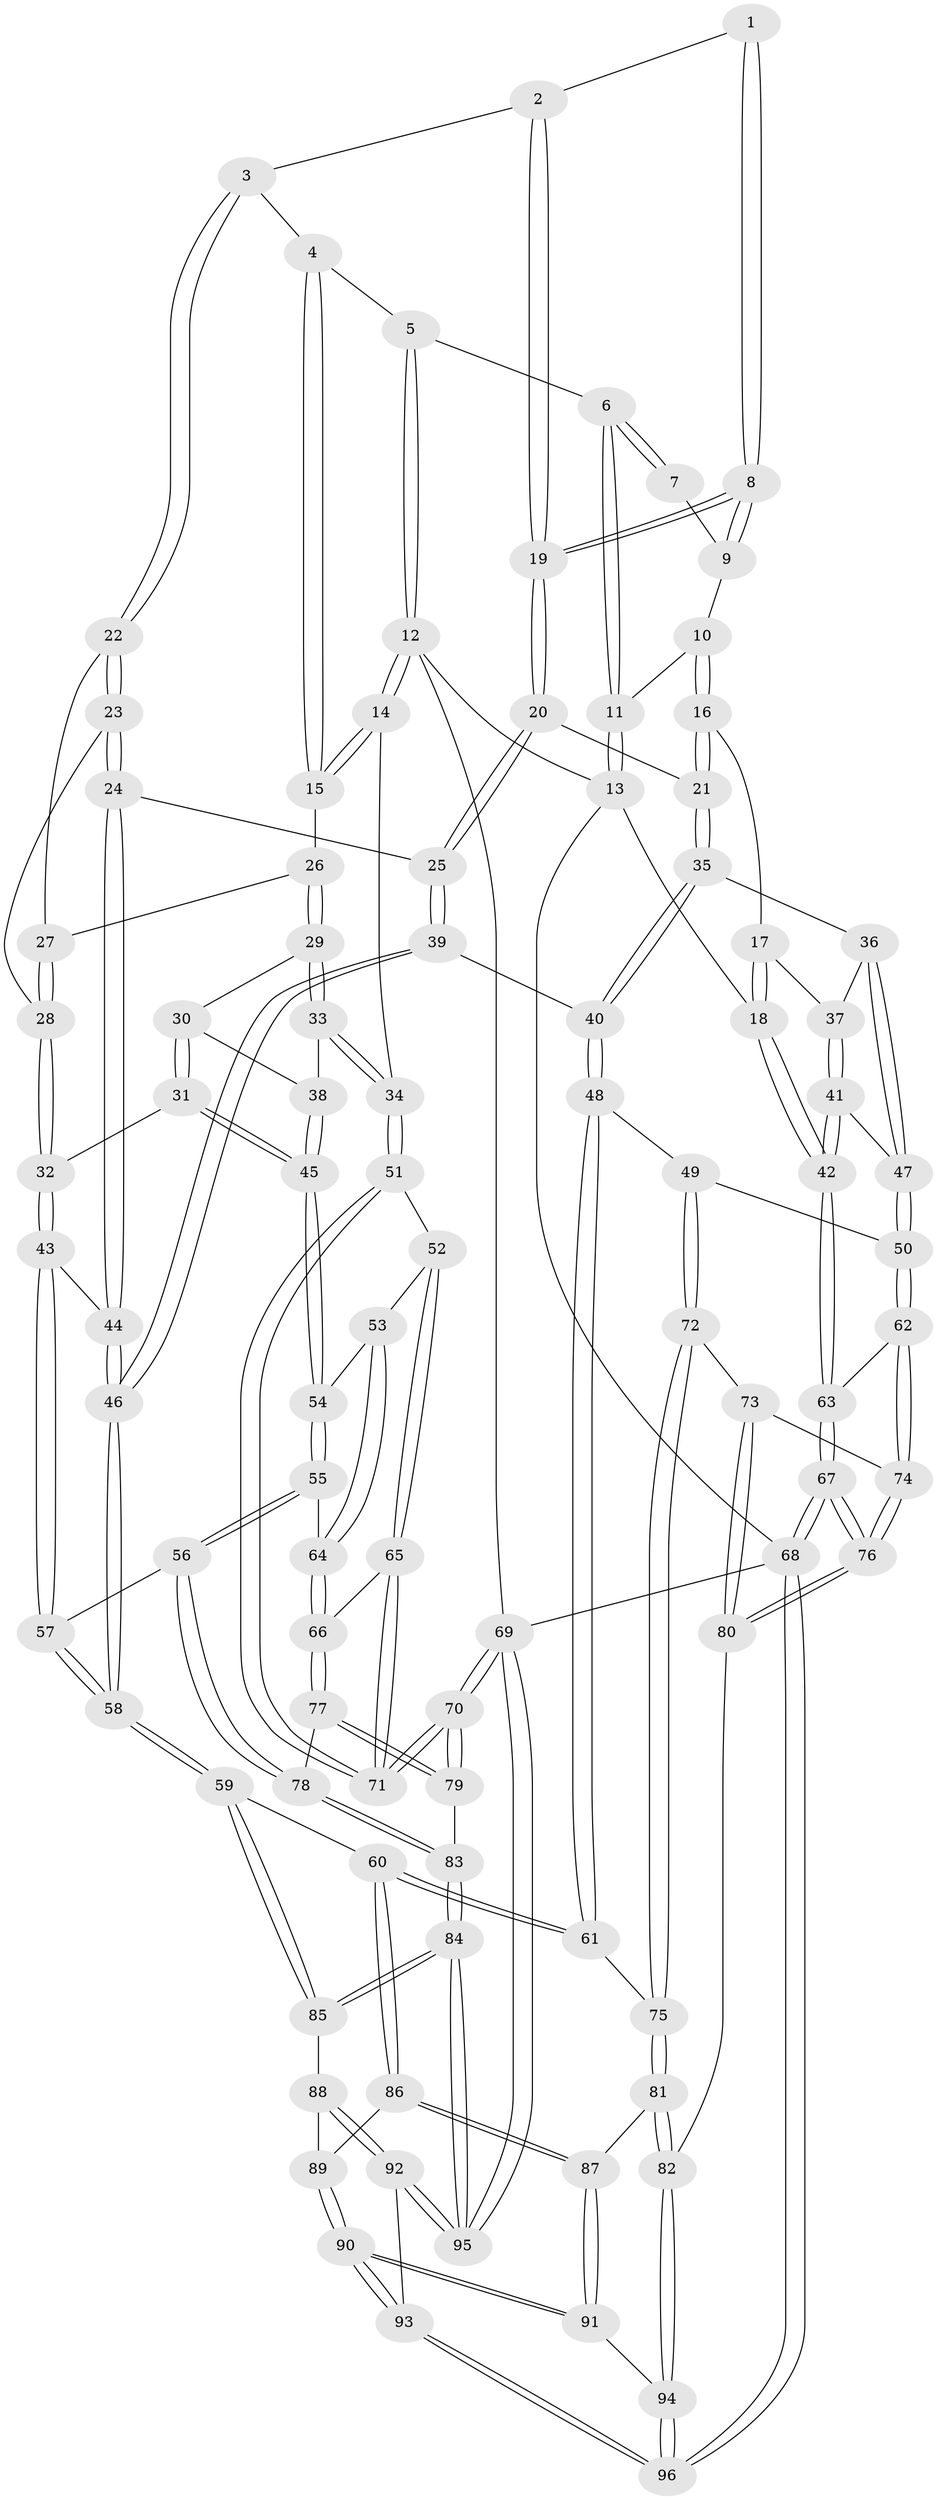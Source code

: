 // Generated by graph-tools (version 1.1) at 2025/11/02/27/25 16:11:51]
// undirected, 96 vertices, 237 edges
graph export_dot {
graph [start="1"]
  node [color=gray90,style=filled];
  1 [pos="+0.449658882863014+0"];
  2 [pos="+0.6070657741892614+0.09902556303703139"];
  3 [pos="+0.6177084594561045+0.09887498255850069"];
  4 [pos="+0.7784229240832728+0"];
  5 [pos="+0.7820360541408384+0"];
  6 [pos="+0.3293636252197642+0"];
  7 [pos="+0.3726212170352855+0"];
  8 [pos="+0.5199456384686361+0.12782774367321148"];
  9 [pos="+0.4738291879311455+0.09224553618569191"];
  10 [pos="+0.31688484113025994+0.029834986648469924"];
  11 [pos="+0.27556386966532664+0"];
  12 [pos="+1+0"];
  13 [pos="+0+0"];
  14 [pos="+1+0.10063890759690976"];
  15 [pos="+0.8270705124066223+0.061511784551259704"];
  16 [pos="+0.3260205039579867+0.12202121497190857"];
  17 [pos="+0.20229062900494532+0.20818313092765087"];
  18 [pos="+0+0.16348236237761327"];
  19 [pos="+0.5211681168786523+0.1299150415478608"];
  20 [pos="+0.4674718402481209+0.19418700697899713"];
  21 [pos="+0.3902997093270166+0.19646751735059292"];
  22 [pos="+0.6308141812729076+0.17673670956475201"];
  23 [pos="+0.6048344776189857+0.2569797635420246"];
  24 [pos="+0.577022681935038+0.2764736518566886"];
  25 [pos="+0.5496291794647912+0.2716366481652592"];
  26 [pos="+0.8376524429760279+0.13855268003163645"];
  27 [pos="+0.7354274479765962+0.20672891075293826"];
  28 [pos="+0.7014523942936793+0.275421829761905"];
  29 [pos="+0.8476840194727067+0.15490957982781922"];
  30 [pos="+0.8477253696106442+0.17908012872068396"];
  31 [pos="+0.7843942190273656+0.3488973800362679"];
  32 [pos="+0.747927919563251+0.3586949496312678"];
  33 [pos="+1+0.24719119455353966"];
  34 [pos="+1+0.2737607478723579"];
  35 [pos="+0.36762850268597425+0.28997077407938465"];
  36 [pos="+0.3466172291637568+0.2952431430755624"];
  37 [pos="+0.22393742015663748+0.26618279662724575"];
  38 [pos="+0.9062891515544987+0.2952234974789555"];
  39 [pos="+0.4488828017062661+0.3834234043343777"];
  40 [pos="+0.41341796048435053+0.38656606373272917"];
  41 [pos="+0.20191449920728002+0.3934690047568806"];
  42 [pos="+0+0.23375227876996063"];
  43 [pos="+0.7392522990503377+0.36931023159313947"];
  44 [pos="+0.5994821534054406+0.3429488245994771"];
  45 [pos="+0.8911474750333597+0.39107164170739134"];
  46 [pos="+0.5711470230042685+0.4459858122444988"];
  47 [pos="+0.2041550808708119+0.3962151396076054"];
  48 [pos="+0.3602524559250017+0.47602356587113287"];
  49 [pos="+0.33996710643156997+0.4852438602469664"];
  50 [pos="+0.2079889358902203+0.40723950103648465"];
  51 [pos="+1+0.3498882233879246"];
  52 [pos="+1+0.40115332582117125"];
  53 [pos="+1+0.4063173342158945"];
  54 [pos="+0.8997212775548775+0.4008786937942327"];
  55 [pos="+0.8414911063026116+0.5401906782090976"];
  56 [pos="+0.7326709245295635+0.5894606833797572"];
  57 [pos="+0.6751713432049843+0.5814835762014677"];
  58 [pos="+0.641619150527373+0.5921160975683064"];
  59 [pos="+0.6322878927683847+0.6012852502855304"];
  60 [pos="+0.6000196716131362+0.6137717708055124"];
  61 [pos="+0.5804590708641623+0.6102485749470608"];
  62 [pos="+0.12488513012001642+0.5360123400429639"];
  63 [pos="+0+0.2968571151738687"];
  64 [pos="+0.9291968408034365+0.5673272863021338"];
  65 [pos="+0.9607516410125284+0.590151388956953"];
  66 [pos="+0.9604944246480728+0.5901283320927547"];
  67 [pos="+0+0.690634527823387"];
  68 [pos="+0+1"];
  69 [pos="+1+1"];
  70 [pos="+1+0.7792307192894398"];
  71 [pos="+1+0.6587426983866855"];
  72 [pos="+0.2966217937666497+0.6000957643128829"];
  73 [pos="+0.1726790283949418+0.6046289401478322"];
  74 [pos="+0.12555930805087834+0.5451893434739309"];
  75 [pos="+0.33535981220856514+0.6669701901521589"];
  76 [pos="+0+0.6758946938604999"];
  77 [pos="+0.9188785234138469+0.6807342388606318"];
  78 [pos="+0.8336876980948861+0.7005250884364348"];
  79 [pos="+1+0.7629596152962689"];
  80 [pos="+0.13811889866448607+0.6966584146451523"];
  81 [pos="+0.3330463143490931+0.6943039435972332"];
  82 [pos="+0.1730924709809161+0.7897002659639417"];
  83 [pos="+0.8519725402613731+0.8222920751756776"];
  84 [pos="+0.7971814537012123+0.9353866022869151"];
  85 [pos="+0.6953554957024128+0.8119190225616563"];
  86 [pos="+0.5404301753504794+0.722674434266399"];
  87 [pos="+0.382694834975446+0.7866466757903692"];
  88 [pos="+0.5981152537469918+0.8401726521297264"];
  89 [pos="+0.5429816303754911+0.8149198093096763"];
  90 [pos="+0.4555879320397115+0.9432207964695513"];
  91 [pos="+0.3771117029900967+0.8483274987612955"];
  92 [pos="+0.6336756890689016+1"];
  93 [pos="+0.4993746190825967+1"];
  94 [pos="+0.1559591035360719+0.8917621472300844"];
  95 [pos="+0.8066513083786374+1"];
  96 [pos="+0+1"];
  1 -- 2;
  1 -- 8;
  1 -- 8;
  2 -- 3;
  2 -- 19;
  2 -- 19;
  3 -- 4;
  3 -- 22;
  3 -- 22;
  4 -- 5;
  4 -- 15;
  4 -- 15;
  5 -- 6;
  5 -- 12;
  5 -- 12;
  6 -- 7;
  6 -- 7;
  6 -- 11;
  6 -- 11;
  7 -- 9;
  8 -- 9;
  8 -- 9;
  8 -- 19;
  8 -- 19;
  9 -- 10;
  10 -- 11;
  10 -- 16;
  10 -- 16;
  11 -- 13;
  11 -- 13;
  12 -- 13;
  12 -- 14;
  12 -- 14;
  12 -- 69;
  13 -- 18;
  13 -- 68;
  14 -- 15;
  14 -- 15;
  14 -- 34;
  15 -- 26;
  16 -- 17;
  16 -- 21;
  16 -- 21;
  17 -- 18;
  17 -- 18;
  17 -- 37;
  18 -- 42;
  18 -- 42;
  19 -- 20;
  19 -- 20;
  20 -- 21;
  20 -- 25;
  20 -- 25;
  21 -- 35;
  21 -- 35;
  22 -- 23;
  22 -- 23;
  22 -- 27;
  23 -- 24;
  23 -- 24;
  23 -- 28;
  24 -- 25;
  24 -- 44;
  24 -- 44;
  25 -- 39;
  25 -- 39;
  26 -- 27;
  26 -- 29;
  26 -- 29;
  27 -- 28;
  27 -- 28;
  28 -- 32;
  28 -- 32;
  29 -- 30;
  29 -- 33;
  29 -- 33;
  30 -- 31;
  30 -- 31;
  30 -- 38;
  31 -- 32;
  31 -- 45;
  31 -- 45;
  32 -- 43;
  32 -- 43;
  33 -- 34;
  33 -- 34;
  33 -- 38;
  34 -- 51;
  34 -- 51;
  35 -- 36;
  35 -- 40;
  35 -- 40;
  36 -- 37;
  36 -- 47;
  36 -- 47;
  37 -- 41;
  37 -- 41;
  38 -- 45;
  38 -- 45;
  39 -- 40;
  39 -- 46;
  39 -- 46;
  40 -- 48;
  40 -- 48;
  41 -- 42;
  41 -- 42;
  41 -- 47;
  42 -- 63;
  42 -- 63;
  43 -- 44;
  43 -- 57;
  43 -- 57;
  44 -- 46;
  44 -- 46;
  45 -- 54;
  45 -- 54;
  46 -- 58;
  46 -- 58;
  47 -- 50;
  47 -- 50;
  48 -- 49;
  48 -- 61;
  48 -- 61;
  49 -- 50;
  49 -- 72;
  49 -- 72;
  50 -- 62;
  50 -- 62;
  51 -- 52;
  51 -- 71;
  51 -- 71;
  52 -- 53;
  52 -- 65;
  52 -- 65;
  53 -- 54;
  53 -- 64;
  53 -- 64;
  54 -- 55;
  54 -- 55;
  55 -- 56;
  55 -- 56;
  55 -- 64;
  56 -- 57;
  56 -- 78;
  56 -- 78;
  57 -- 58;
  57 -- 58;
  58 -- 59;
  58 -- 59;
  59 -- 60;
  59 -- 85;
  59 -- 85;
  60 -- 61;
  60 -- 61;
  60 -- 86;
  60 -- 86;
  61 -- 75;
  62 -- 63;
  62 -- 74;
  62 -- 74;
  63 -- 67;
  63 -- 67;
  64 -- 66;
  64 -- 66;
  65 -- 66;
  65 -- 71;
  65 -- 71;
  66 -- 77;
  66 -- 77;
  67 -- 68;
  67 -- 68;
  67 -- 76;
  67 -- 76;
  68 -- 96;
  68 -- 96;
  68 -- 69;
  69 -- 70;
  69 -- 70;
  69 -- 95;
  69 -- 95;
  70 -- 71;
  70 -- 71;
  70 -- 79;
  70 -- 79;
  72 -- 73;
  72 -- 75;
  72 -- 75;
  73 -- 74;
  73 -- 80;
  73 -- 80;
  74 -- 76;
  74 -- 76;
  75 -- 81;
  75 -- 81;
  76 -- 80;
  76 -- 80;
  77 -- 78;
  77 -- 79;
  77 -- 79;
  78 -- 83;
  78 -- 83;
  79 -- 83;
  80 -- 82;
  81 -- 82;
  81 -- 82;
  81 -- 87;
  82 -- 94;
  82 -- 94;
  83 -- 84;
  83 -- 84;
  84 -- 85;
  84 -- 85;
  84 -- 95;
  84 -- 95;
  85 -- 88;
  86 -- 87;
  86 -- 87;
  86 -- 89;
  87 -- 91;
  87 -- 91;
  88 -- 89;
  88 -- 92;
  88 -- 92;
  89 -- 90;
  89 -- 90;
  90 -- 91;
  90 -- 91;
  90 -- 93;
  90 -- 93;
  91 -- 94;
  92 -- 93;
  92 -- 95;
  92 -- 95;
  93 -- 96;
  93 -- 96;
  94 -- 96;
  94 -- 96;
}
